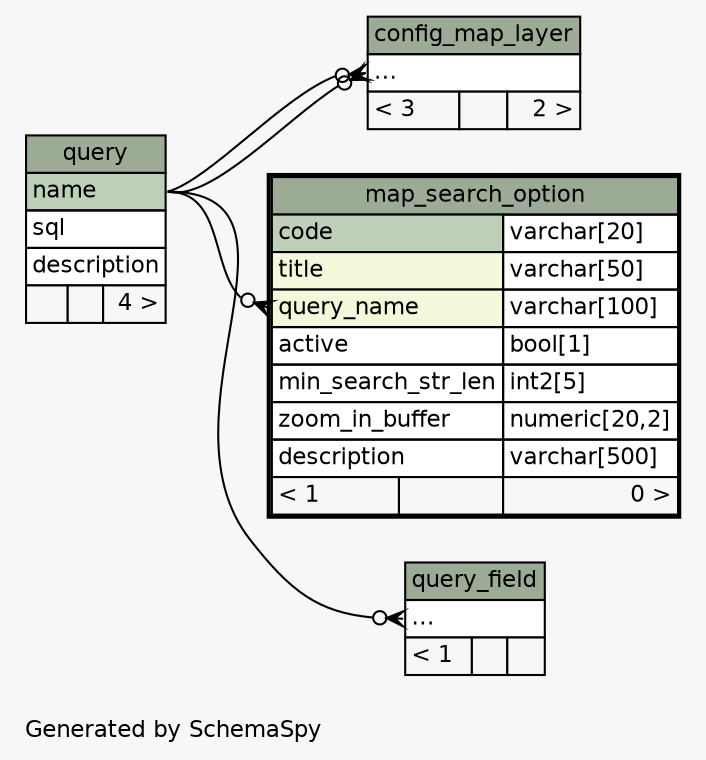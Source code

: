 // dot 2.36.0 on Windows 10 10.0
// SchemaSpy rev 590
digraph "twoDegreesRelationshipsDiagram" {
  graph [
    rankdir="RL"
    bgcolor="#f7f7f7"
    label="\nGenerated by SchemaSpy"
    labeljust="l"
    nodesep="0.18"
    ranksep="0.46"
    fontname="Helvetica"
    fontsize="11"
  ];
  node [
    fontname="Helvetica"
    fontsize="11"
    shape="plaintext"
  ];
  edge [
    arrowsize="0.8"
  ];
  "config_map_layer":"elipses":w -> "query":"name":e [arrowhead=none dir=back arrowtail=crowodot];
  "config_map_layer":"elipses":w -> "query":"name":e [arrowhead=none dir=back arrowtail=crowodot];
  "map_search_option":"query_name":w -> "query":"name":e [arrowhead=none dir=back arrowtail=crowodot];
  "query_field":"elipses":w -> "query":"name":e [arrowhead=none dir=back arrowtail=crowodot];
  "config_map_layer" [
    label=<
    <TABLE BORDER="0" CELLBORDER="1" CELLSPACING="0" BGCOLOR="#ffffff">
      <TR><TD COLSPAN="3" BGCOLOR="#9bab96" ALIGN="CENTER">config_map_layer</TD></TR>
      <TR><TD PORT="elipses" COLSPAN="3" ALIGN="LEFT">...</TD></TR>
      <TR><TD ALIGN="LEFT" BGCOLOR="#f7f7f7">&lt; 3</TD><TD ALIGN="RIGHT" BGCOLOR="#f7f7f7">  </TD><TD ALIGN="RIGHT" BGCOLOR="#f7f7f7">2 &gt;</TD></TR>
    </TABLE>>
    URL="config_map_layer.html"
    tooltip="config_map_layer"
  ];
  "map_search_option" [
    label=<
    <TABLE BORDER="2" CELLBORDER="1" CELLSPACING="0" BGCOLOR="#ffffff">
      <TR><TD COLSPAN="3" BGCOLOR="#9bab96" ALIGN="CENTER">map_search_option</TD></TR>
      <TR><TD PORT="code" COLSPAN="2" BGCOLOR="#bed1b8" ALIGN="LEFT">code</TD><TD PORT="code.type" ALIGN="LEFT">varchar[20]</TD></TR>
      <TR><TD PORT="title" COLSPAN="2" BGCOLOR="#f4f7da" ALIGN="LEFT">title</TD><TD PORT="title.type" ALIGN="LEFT">varchar[50]</TD></TR>
      <TR><TD PORT="query_name" COLSPAN="2" BGCOLOR="#f4f7da" ALIGN="LEFT">query_name</TD><TD PORT="query_name.type" ALIGN="LEFT">varchar[100]</TD></TR>
      <TR><TD PORT="active" COLSPAN="2" ALIGN="LEFT">active</TD><TD PORT="active.type" ALIGN="LEFT">bool[1]</TD></TR>
      <TR><TD PORT="min_search_str_len" COLSPAN="2" ALIGN="LEFT">min_search_str_len</TD><TD PORT="min_search_str_len.type" ALIGN="LEFT">int2[5]</TD></TR>
      <TR><TD PORT="zoom_in_buffer" COLSPAN="2" ALIGN="LEFT">zoom_in_buffer</TD><TD PORT="zoom_in_buffer.type" ALIGN="LEFT">numeric[20,2]</TD></TR>
      <TR><TD PORT="description" COLSPAN="2" ALIGN="LEFT">description</TD><TD PORT="description.type" ALIGN="LEFT">varchar[500]</TD></TR>
      <TR><TD ALIGN="LEFT" BGCOLOR="#f7f7f7">&lt; 1</TD><TD ALIGN="RIGHT" BGCOLOR="#f7f7f7">  </TD><TD ALIGN="RIGHT" BGCOLOR="#f7f7f7">0 &gt;</TD></TR>
    </TABLE>>
    URL="map_search_option.html"
    tooltip="map_search_option"
  ];
  "query" [
    label=<
    <TABLE BORDER="0" CELLBORDER="1" CELLSPACING="0" BGCOLOR="#ffffff">
      <TR><TD COLSPAN="3" BGCOLOR="#9bab96" ALIGN="CENTER">query</TD></TR>
      <TR><TD PORT="name" COLSPAN="3" BGCOLOR="#bed1b8" ALIGN="LEFT">name</TD></TR>
      <TR><TD PORT="sql" COLSPAN="3" ALIGN="LEFT">sql</TD></TR>
      <TR><TD PORT="description" COLSPAN="3" ALIGN="LEFT">description</TD></TR>
      <TR><TD ALIGN="LEFT" BGCOLOR="#f7f7f7">  </TD><TD ALIGN="RIGHT" BGCOLOR="#f7f7f7">  </TD><TD ALIGN="RIGHT" BGCOLOR="#f7f7f7">4 &gt;</TD></TR>
    </TABLE>>
    URL="query.html"
    tooltip="query"
  ];
  "query_field" [
    label=<
    <TABLE BORDER="0" CELLBORDER="1" CELLSPACING="0" BGCOLOR="#ffffff">
      <TR><TD COLSPAN="3" BGCOLOR="#9bab96" ALIGN="CENTER">query_field</TD></TR>
      <TR><TD PORT="elipses" COLSPAN="3" ALIGN="LEFT">...</TD></TR>
      <TR><TD ALIGN="LEFT" BGCOLOR="#f7f7f7">&lt; 1</TD><TD ALIGN="RIGHT" BGCOLOR="#f7f7f7">  </TD><TD ALIGN="RIGHT" BGCOLOR="#f7f7f7">  </TD></TR>
    </TABLE>>
    URL="query_field.html"
    tooltip="query_field"
  ];
}
